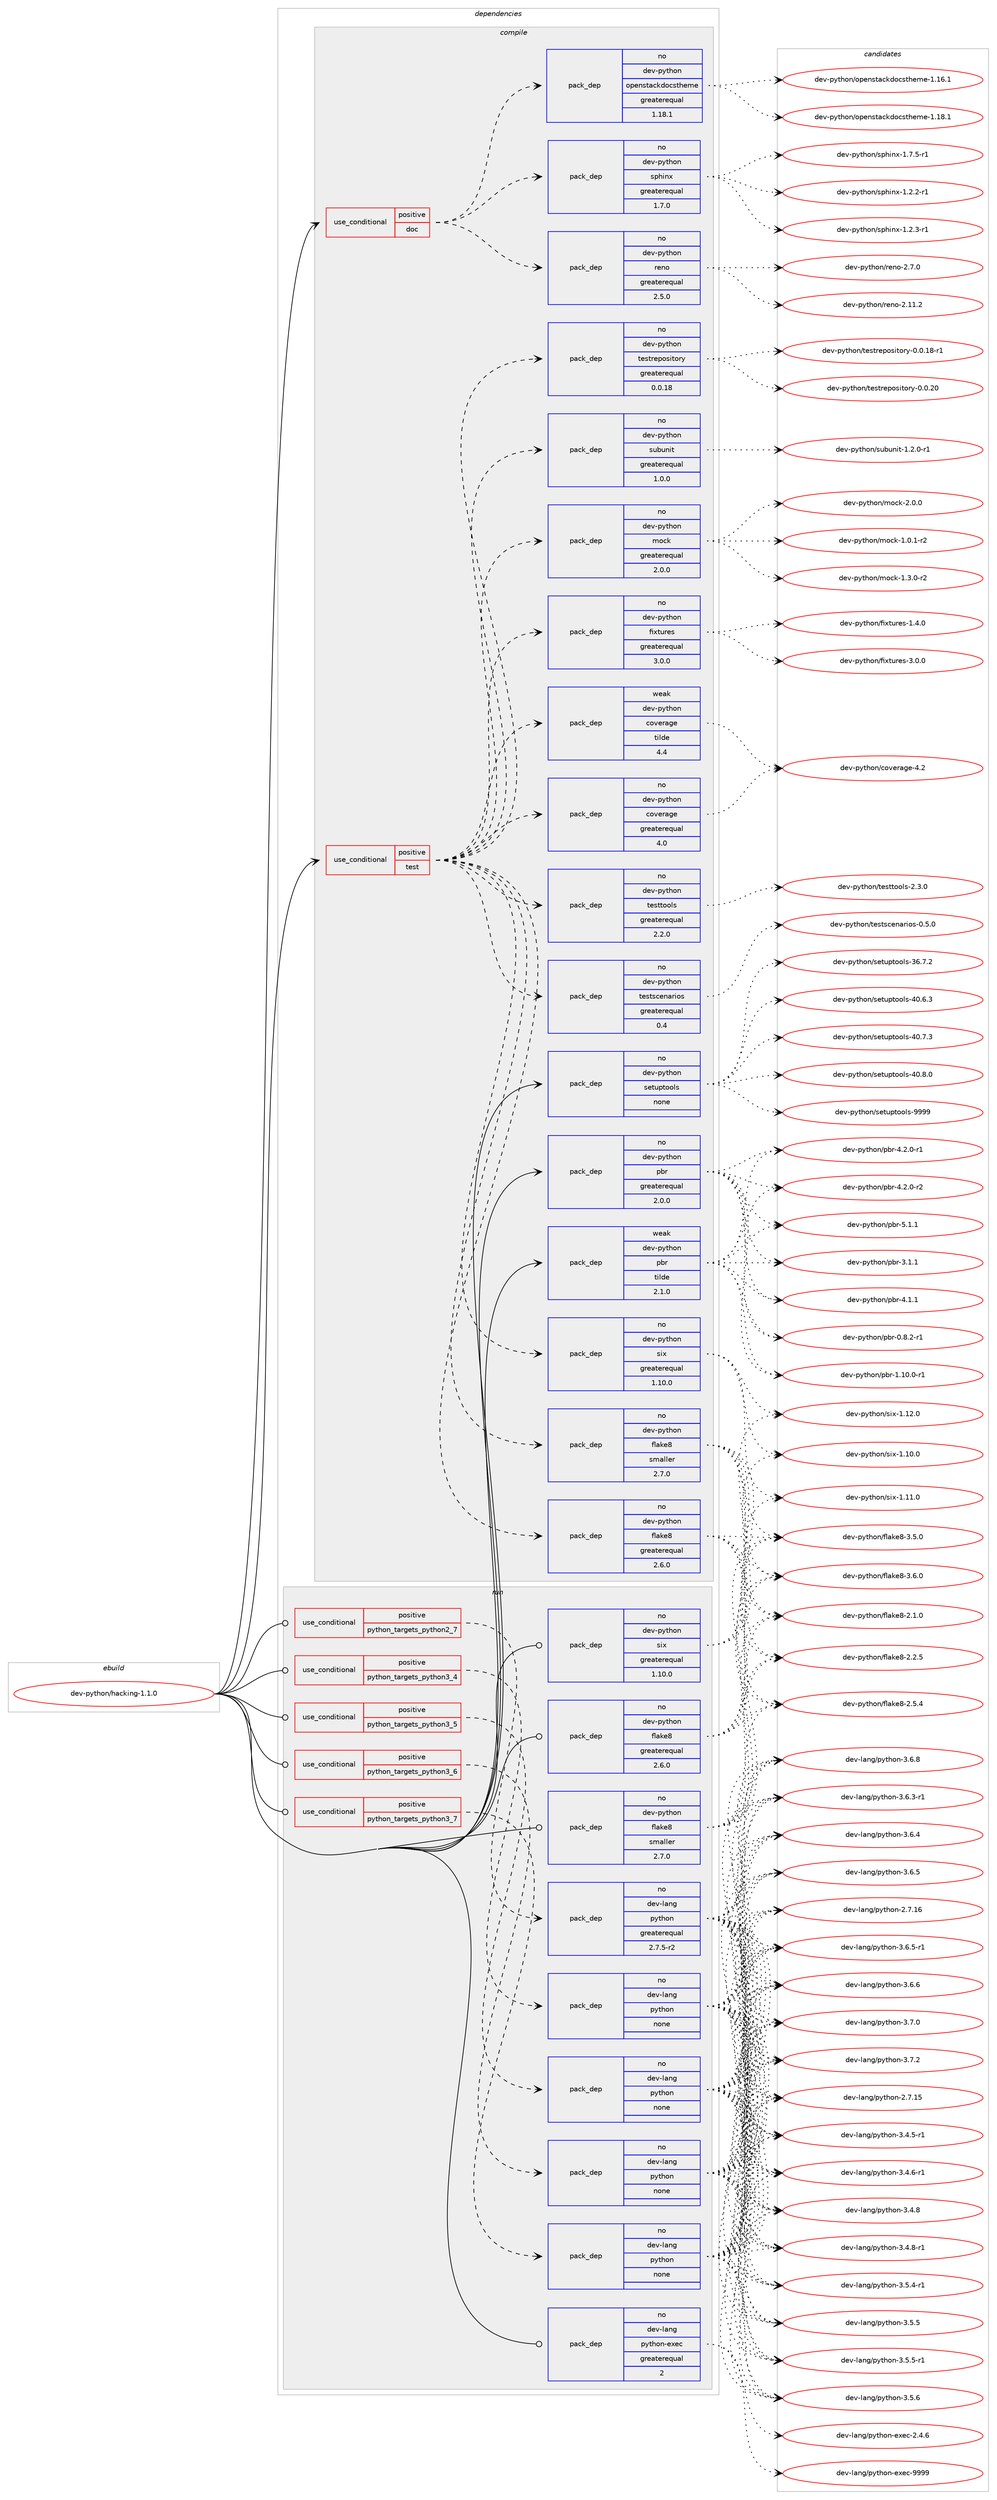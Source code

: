 digraph prolog {

# *************
# Graph options
# *************

newrank=true;
concentrate=true;
compound=true;
graph [rankdir=LR,fontname=Helvetica,fontsize=10,ranksep=1.5];#, ranksep=2.5, nodesep=0.2];
edge  [arrowhead=vee];
node  [fontname=Helvetica,fontsize=10];

# **********
# The ebuild
# **********

subgraph cluster_leftcol {
color=gray;
rank=same;
label=<<i>ebuild</i>>;
id [label="dev-python/hacking-1.1.0", color=red, width=4, href="../dev-python/hacking-1.1.0.svg"];
}

# ****************
# The dependencies
# ****************

subgraph cluster_midcol {
color=gray;
label=<<i>dependencies</i>>;
subgraph cluster_compile {
fillcolor="#eeeeee";
style=filled;
label=<<i>compile</i>>;
subgraph cond375321 {
dependency1412568 [label=<<TABLE BORDER="0" CELLBORDER="1" CELLSPACING="0" CELLPADDING="4"><TR><TD ROWSPAN="3" CELLPADDING="10">use_conditional</TD></TR><TR><TD>positive</TD></TR><TR><TD>doc</TD></TR></TABLE>>, shape=none, color=red];
subgraph pack1013978 {
dependency1412569 [label=<<TABLE BORDER="0" CELLBORDER="1" CELLSPACING="0" CELLPADDING="4" WIDTH="220"><TR><TD ROWSPAN="6" CELLPADDING="30">pack_dep</TD></TR><TR><TD WIDTH="110">no</TD></TR><TR><TD>dev-python</TD></TR><TR><TD>sphinx</TD></TR><TR><TD>greaterequal</TD></TR><TR><TD>1.7.0</TD></TR></TABLE>>, shape=none, color=blue];
}
dependency1412568:e -> dependency1412569:w [weight=20,style="dashed",arrowhead="vee"];
subgraph pack1013979 {
dependency1412570 [label=<<TABLE BORDER="0" CELLBORDER="1" CELLSPACING="0" CELLPADDING="4" WIDTH="220"><TR><TD ROWSPAN="6" CELLPADDING="30">pack_dep</TD></TR><TR><TD WIDTH="110">no</TD></TR><TR><TD>dev-python</TD></TR><TR><TD>openstackdocstheme</TD></TR><TR><TD>greaterequal</TD></TR><TR><TD>1.18.1</TD></TR></TABLE>>, shape=none, color=blue];
}
dependency1412568:e -> dependency1412570:w [weight=20,style="dashed",arrowhead="vee"];
subgraph pack1013980 {
dependency1412571 [label=<<TABLE BORDER="0" CELLBORDER="1" CELLSPACING="0" CELLPADDING="4" WIDTH="220"><TR><TD ROWSPAN="6" CELLPADDING="30">pack_dep</TD></TR><TR><TD WIDTH="110">no</TD></TR><TR><TD>dev-python</TD></TR><TR><TD>reno</TD></TR><TR><TD>greaterequal</TD></TR><TR><TD>2.5.0</TD></TR></TABLE>>, shape=none, color=blue];
}
dependency1412568:e -> dependency1412571:w [weight=20,style="dashed",arrowhead="vee"];
}
id:e -> dependency1412568:w [weight=20,style="solid",arrowhead="vee"];
subgraph cond375322 {
dependency1412572 [label=<<TABLE BORDER="0" CELLBORDER="1" CELLSPACING="0" CELLPADDING="4"><TR><TD ROWSPAN="3" CELLPADDING="10">use_conditional</TD></TR><TR><TD>positive</TD></TR><TR><TD>test</TD></TR></TABLE>>, shape=none, color=red];
subgraph pack1013981 {
dependency1412573 [label=<<TABLE BORDER="0" CELLBORDER="1" CELLSPACING="0" CELLPADDING="4" WIDTH="220"><TR><TD ROWSPAN="6" CELLPADDING="30">pack_dep</TD></TR><TR><TD WIDTH="110">no</TD></TR><TR><TD>dev-python</TD></TR><TR><TD>coverage</TD></TR><TR><TD>greaterequal</TD></TR><TR><TD>4.0</TD></TR></TABLE>>, shape=none, color=blue];
}
dependency1412572:e -> dependency1412573:w [weight=20,style="dashed",arrowhead="vee"];
subgraph pack1013982 {
dependency1412574 [label=<<TABLE BORDER="0" CELLBORDER="1" CELLSPACING="0" CELLPADDING="4" WIDTH="220"><TR><TD ROWSPAN="6" CELLPADDING="30">pack_dep</TD></TR><TR><TD WIDTH="110">weak</TD></TR><TR><TD>dev-python</TD></TR><TR><TD>coverage</TD></TR><TR><TD>tilde</TD></TR><TR><TD>4.4</TD></TR></TABLE>>, shape=none, color=blue];
}
dependency1412572:e -> dependency1412574:w [weight=20,style="dashed",arrowhead="vee"];
subgraph pack1013983 {
dependency1412575 [label=<<TABLE BORDER="0" CELLBORDER="1" CELLSPACING="0" CELLPADDING="4" WIDTH="220"><TR><TD ROWSPAN="6" CELLPADDING="30">pack_dep</TD></TR><TR><TD WIDTH="110">no</TD></TR><TR><TD>dev-python</TD></TR><TR><TD>fixtures</TD></TR><TR><TD>greaterequal</TD></TR><TR><TD>3.0.0</TD></TR></TABLE>>, shape=none, color=blue];
}
dependency1412572:e -> dependency1412575:w [weight=20,style="dashed",arrowhead="vee"];
subgraph pack1013984 {
dependency1412576 [label=<<TABLE BORDER="0" CELLBORDER="1" CELLSPACING="0" CELLPADDING="4" WIDTH="220"><TR><TD ROWSPAN="6" CELLPADDING="30">pack_dep</TD></TR><TR><TD WIDTH="110">no</TD></TR><TR><TD>dev-python</TD></TR><TR><TD>mock</TD></TR><TR><TD>greaterequal</TD></TR><TR><TD>2.0.0</TD></TR></TABLE>>, shape=none, color=blue];
}
dependency1412572:e -> dependency1412576:w [weight=20,style="dashed",arrowhead="vee"];
subgraph pack1013985 {
dependency1412577 [label=<<TABLE BORDER="0" CELLBORDER="1" CELLSPACING="0" CELLPADDING="4" WIDTH="220"><TR><TD ROWSPAN="6" CELLPADDING="30">pack_dep</TD></TR><TR><TD WIDTH="110">no</TD></TR><TR><TD>dev-python</TD></TR><TR><TD>subunit</TD></TR><TR><TD>greaterequal</TD></TR><TR><TD>1.0.0</TD></TR></TABLE>>, shape=none, color=blue];
}
dependency1412572:e -> dependency1412577:w [weight=20,style="dashed",arrowhead="vee"];
subgraph pack1013986 {
dependency1412578 [label=<<TABLE BORDER="0" CELLBORDER="1" CELLSPACING="0" CELLPADDING="4" WIDTH="220"><TR><TD ROWSPAN="6" CELLPADDING="30">pack_dep</TD></TR><TR><TD WIDTH="110">no</TD></TR><TR><TD>dev-python</TD></TR><TR><TD>testrepository</TD></TR><TR><TD>greaterequal</TD></TR><TR><TD>0.0.18</TD></TR></TABLE>>, shape=none, color=blue];
}
dependency1412572:e -> dependency1412578:w [weight=20,style="dashed",arrowhead="vee"];
subgraph pack1013987 {
dependency1412579 [label=<<TABLE BORDER="0" CELLBORDER="1" CELLSPACING="0" CELLPADDING="4" WIDTH="220"><TR><TD ROWSPAN="6" CELLPADDING="30">pack_dep</TD></TR><TR><TD WIDTH="110">no</TD></TR><TR><TD>dev-python</TD></TR><TR><TD>testscenarios</TD></TR><TR><TD>greaterequal</TD></TR><TR><TD>0.4</TD></TR></TABLE>>, shape=none, color=blue];
}
dependency1412572:e -> dependency1412579:w [weight=20,style="dashed",arrowhead="vee"];
subgraph pack1013988 {
dependency1412580 [label=<<TABLE BORDER="0" CELLBORDER="1" CELLSPACING="0" CELLPADDING="4" WIDTH="220"><TR><TD ROWSPAN="6" CELLPADDING="30">pack_dep</TD></TR><TR><TD WIDTH="110">no</TD></TR><TR><TD>dev-python</TD></TR><TR><TD>testtools</TD></TR><TR><TD>greaterequal</TD></TR><TR><TD>2.2.0</TD></TR></TABLE>>, shape=none, color=blue];
}
dependency1412572:e -> dependency1412580:w [weight=20,style="dashed",arrowhead="vee"];
subgraph pack1013989 {
dependency1412581 [label=<<TABLE BORDER="0" CELLBORDER="1" CELLSPACING="0" CELLPADDING="4" WIDTH="220"><TR><TD ROWSPAN="6" CELLPADDING="30">pack_dep</TD></TR><TR><TD WIDTH="110">no</TD></TR><TR><TD>dev-python</TD></TR><TR><TD>flake8</TD></TR><TR><TD>greaterequal</TD></TR><TR><TD>2.6.0</TD></TR></TABLE>>, shape=none, color=blue];
}
dependency1412572:e -> dependency1412581:w [weight=20,style="dashed",arrowhead="vee"];
subgraph pack1013990 {
dependency1412582 [label=<<TABLE BORDER="0" CELLBORDER="1" CELLSPACING="0" CELLPADDING="4" WIDTH="220"><TR><TD ROWSPAN="6" CELLPADDING="30">pack_dep</TD></TR><TR><TD WIDTH="110">no</TD></TR><TR><TD>dev-python</TD></TR><TR><TD>flake8</TD></TR><TR><TD>smaller</TD></TR><TR><TD>2.7.0</TD></TR></TABLE>>, shape=none, color=blue];
}
dependency1412572:e -> dependency1412582:w [weight=20,style="dashed",arrowhead="vee"];
subgraph pack1013991 {
dependency1412583 [label=<<TABLE BORDER="0" CELLBORDER="1" CELLSPACING="0" CELLPADDING="4" WIDTH="220"><TR><TD ROWSPAN="6" CELLPADDING="30">pack_dep</TD></TR><TR><TD WIDTH="110">no</TD></TR><TR><TD>dev-python</TD></TR><TR><TD>six</TD></TR><TR><TD>greaterequal</TD></TR><TR><TD>1.10.0</TD></TR></TABLE>>, shape=none, color=blue];
}
dependency1412572:e -> dependency1412583:w [weight=20,style="dashed",arrowhead="vee"];
}
id:e -> dependency1412572:w [weight=20,style="solid",arrowhead="vee"];
subgraph pack1013992 {
dependency1412584 [label=<<TABLE BORDER="0" CELLBORDER="1" CELLSPACING="0" CELLPADDING="4" WIDTH="220"><TR><TD ROWSPAN="6" CELLPADDING="30">pack_dep</TD></TR><TR><TD WIDTH="110">no</TD></TR><TR><TD>dev-python</TD></TR><TR><TD>pbr</TD></TR><TR><TD>greaterequal</TD></TR><TR><TD>2.0.0</TD></TR></TABLE>>, shape=none, color=blue];
}
id:e -> dependency1412584:w [weight=20,style="solid",arrowhead="vee"];
subgraph pack1013993 {
dependency1412585 [label=<<TABLE BORDER="0" CELLBORDER="1" CELLSPACING="0" CELLPADDING="4" WIDTH="220"><TR><TD ROWSPAN="6" CELLPADDING="30">pack_dep</TD></TR><TR><TD WIDTH="110">no</TD></TR><TR><TD>dev-python</TD></TR><TR><TD>setuptools</TD></TR><TR><TD>none</TD></TR><TR><TD></TD></TR></TABLE>>, shape=none, color=blue];
}
id:e -> dependency1412585:w [weight=20,style="solid",arrowhead="vee"];
subgraph pack1013994 {
dependency1412586 [label=<<TABLE BORDER="0" CELLBORDER="1" CELLSPACING="0" CELLPADDING="4" WIDTH="220"><TR><TD ROWSPAN="6" CELLPADDING="30">pack_dep</TD></TR><TR><TD WIDTH="110">weak</TD></TR><TR><TD>dev-python</TD></TR><TR><TD>pbr</TD></TR><TR><TD>tilde</TD></TR><TR><TD>2.1.0</TD></TR></TABLE>>, shape=none, color=blue];
}
id:e -> dependency1412586:w [weight=20,style="solid",arrowhead="vee"];
}
subgraph cluster_compileandrun {
fillcolor="#eeeeee";
style=filled;
label=<<i>compile and run</i>>;
}
subgraph cluster_run {
fillcolor="#eeeeee";
style=filled;
label=<<i>run</i>>;
subgraph cond375323 {
dependency1412587 [label=<<TABLE BORDER="0" CELLBORDER="1" CELLSPACING="0" CELLPADDING="4"><TR><TD ROWSPAN="3" CELLPADDING="10">use_conditional</TD></TR><TR><TD>positive</TD></TR><TR><TD>python_targets_python2_7</TD></TR></TABLE>>, shape=none, color=red];
subgraph pack1013995 {
dependency1412588 [label=<<TABLE BORDER="0" CELLBORDER="1" CELLSPACING="0" CELLPADDING="4" WIDTH="220"><TR><TD ROWSPAN="6" CELLPADDING="30">pack_dep</TD></TR><TR><TD WIDTH="110">no</TD></TR><TR><TD>dev-lang</TD></TR><TR><TD>python</TD></TR><TR><TD>greaterequal</TD></TR><TR><TD>2.7.5-r2</TD></TR></TABLE>>, shape=none, color=blue];
}
dependency1412587:e -> dependency1412588:w [weight=20,style="dashed",arrowhead="vee"];
}
id:e -> dependency1412587:w [weight=20,style="solid",arrowhead="odot"];
subgraph cond375324 {
dependency1412589 [label=<<TABLE BORDER="0" CELLBORDER="1" CELLSPACING="0" CELLPADDING="4"><TR><TD ROWSPAN="3" CELLPADDING="10">use_conditional</TD></TR><TR><TD>positive</TD></TR><TR><TD>python_targets_python3_4</TD></TR></TABLE>>, shape=none, color=red];
subgraph pack1013996 {
dependency1412590 [label=<<TABLE BORDER="0" CELLBORDER="1" CELLSPACING="0" CELLPADDING="4" WIDTH="220"><TR><TD ROWSPAN="6" CELLPADDING="30">pack_dep</TD></TR><TR><TD WIDTH="110">no</TD></TR><TR><TD>dev-lang</TD></TR><TR><TD>python</TD></TR><TR><TD>none</TD></TR><TR><TD></TD></TR></TABLE>>, shape=none, color=blue];
}
dependency1412589:e -> dependency1412590:w [weight=20,style="dashed",arrowhead="vee"];
}
id:e -> dependency1412589:w [weight=20,style="solid",arrowhead="odot"];
subgraph cond375325 {
dependency1412591 [label=<<TABLE BORDER="0" CELLBORDER="1" CELLSPACING="0" CELLPADDING="4"><TR><TD ROWSPAN="3" CELLPADDING="10">use_conditional</TD></TR><TR><TD>positive</TD></TR><TR><TD>python_targets_python3_5</TD></TR></TABLE>>, shape=none, color=red];
subgraph pack1013997 {
dependency1412592 [label=<<TABLE BORDER="0" CELLBORDER="1" CELLSPACING="0" CELLPADDING="4" WIDTH="220"><TR><TD ROWSPAN="6" CELLPADDING="30">pack_dep</TD></TR><TR><TD WIDTH="110">no</TD></TR><TR><TD>dev-lang</TD></TR><TR><TD>python</TD></TR><TR><TD>none</TD></TR><TR><TD></TD></TR></TABLE>>, shape=none, color=blue];
}
dependency1412591:e -> dependency1412592:w [weight=20,style="dashed",arrowhead="vee"];
}
id:e -> dependency1412591:w [weight=20,style="solid",arrowhead="odot"];
subgraph cond375326 {
dependency1412593 [label=<<TABLE BORDER="0" CELLBORDER="1" CELLSPACING="0" CELLPADDING="4"><TR><TD ROWSPAN="3" CELLPADDING="10">use_conditional</TD></TR><TR><TD>positive</TD></TR><TR><TD>python_targets_python3_6</TD></TR></TABLE>>, shape=none, color=red];
subgraph pack1013998 {
dependency1412594 [label=<<TABLE BORDER="0" CELLBORDER="1" CELLSPACING="0" CELLPADDING="4" WIDTH="220"><TR><TD ROWSPAN="6" CELLPADDING="30">pack_dep</TD></TR><TR><TD WIDTH="110">no</TD></TR><TR><TD>dev-lang</TD></TR><TR><TD>python</TD></TR><TR><TD>none</TD></TR><TR><TD></TD></TR></TABLE>>, shape=none, color=blue];
}
dependency1412593:e -> dependency1412594:w [weight=20,style="dashed",arrowhead="vee"];
}
id:e -> dependency1412593:w [weight=20,style="solid",arrowhead="odot"];
subgraph cond375327 {
dependency1412595 [label=<<TABLE BORDER="0" CELLBORDER="1" CELLSPACING="0" CELLPADDING="4"><TR><TD ROWSPAN="3" CELLPADDING="10">use_conditional</TD></TR><TR><TD>positive</TD></TR><TR><TD>python_targets_python3_7</TD></TR></TABLE>>, shape=none, color=red];
subgraph pack1013999 {
dependency1412596 [label=<<TABLE BORDER="0" CELLBORDER="1" CELLSPACING="0" CELLPADDING="4" WIDTH="220"><TR><TD ROWSPAN="6" CELLPADDING="30">pack_dep</TD></TR><TR><TD WIDTH="110">no</TD></TR><TR><TD>dev-lang</TD></TR><TR><TD>python</TD></TR><TR><TD>none</TD></TR><TR><TD></TD></TR></TABLE>>, shape=none, color=blue];
}
dependency1412595:e -> dependency1412596:w [weight=20,style="dashed",arrowhead="vee"];
}
id:e -> dependency1412595:w [weight=20,style="solid",arrowhead="odot"];
subgraph pack1014000 {
dependency1412597 [label=<<TABLE BORDER="0" CELLBORDER="1" CELLSPACING="0" CELLPADDING="4" WIDTH="220"><TR><TD ROWSPAN="6" CELLPADDING="30">pack_dep</TD></TR><TR><TD WIDTH="110">no</TD></TR><TR><TD>dev-lang</TD></TR><TR><TD>python-exec</TD></TR><TR><TD>greaterequal</TD></TR><TR><TD>2</TD></TR></TABLE>>, shape=none, color=blue];
}
id:e -> dependency1412597:w [weight=20,style="solid",arrowhead="odot"];
subgraph pack1014001 {
dependency1412598 [label=<<TABLE BORDER="0" CELLBORDER="1" CELLSPACING="0" CELLPADDING="4" WIDTH="220"><TR><TD ROWSPAN="6" CELLPADDING="30">pack_dep</TD></TR><TR><TD WIDTH="110">no</TD></TR><TR><TD>dev-python</TD></TR><TR><TD>flake8</TD></TR><TR><TD>greaterequal</TD></TR><TR><TD>2.6.0</TD></TR></TABLE>>, shape=none, color=blue];
}
id:e -> dependency1412598:w [weight=20,style="solid",arrowhead="odot"];
subgraph pack1014002 {
dependency1412599 [label=<<TABLE BORDER="0" CELLBORDER="1" CELLSPACING="0" CELLPADDING="4" WIDTH="220"><TR><TD ROWSPAN="6" CELLPADDING="30">pack_dep</TD></TR><TR><TD WIDTH="110">no</TD></TR><TR><TD>dev-python</TD></TR><TR><TD>flake8</TD></TR><TR><TD>smaller</TD></TR><TR><TD>2.7.0</TD></TR></TABLE>>, shape=none, color=blue];
}
id:e -> dependency1412599:w [weight=20,style="solid",arrowhead="odot"];
subgraph pack1014003 {
dependency1412600 [label=<<TABLE BORDER="0" CELLBORDER="1" CELLSPACING="0" CELLPADDING="4" WIDTH="220"><TR><TD ROWSPAN="6" CELLPADDING="30">pack_dep</TD></TR><TR><TD WIDTH="110">no</TD></TR><TR><TD>dev-python</TD></TR><TR><TD>six</TD></TR><TR><TD>greaterequal</TD></TR><TR><TD>1.10.0</TD></TR></TABLE>>, shape=none, color=blue];
}
id:e -> dependency1412600:w [weight=20,style="solid",arrowhead="odot"];
}
}

# **************
# The candidates
# **************

subgraph cluster_choices {
rank=same;
color=gray;
label=<<i>candidates</i>>;

subgraph choice1013978 {
color=black;
nodesep=1;
choice10010111845112121116104111110471151121041051101204549465046504511449 [label="dev-python/sphinx-1.2.2-r1", color=red, width=4,href="../dev-python/sphinx-1.2.2-r1.svg"];
choice10010111845112121116104111110471151121041051101204549465046514511449 [label="dev-python/sphinx-1.2.3-r1", color=red, width=4,href="../dev-python/sphinx-1.2.3-r1.svg"];
choice10010111845112121116104111110471151121041051101204549465546534511449 [label="dev-python/sphinx-1.7.5-r1", color=red, width=4,href="../dev-python/sphinx-1.7.5-r1.svg"];
dependency1412569:e -> choice10010111845112121116104111110471151121041051101204549465046504511449:w [style=dotted,weight="100"];
dependency1412569:e -> choice10010111845112121116104111110471151121041051101204549465046514511449:w [style=dotted,weight="100"];
dependency1412569:e -> choice10010111845112121116104111110471151121041051101204549465546534511449:w [style=dotted,weight="100"];
}
subgraph choice1013979 {
color=black;
nodesep=1;
choice100101118451121211161041111104711111210111011511697991071001119911511610410110910145494649544649 [label="dev-python/openstackdocstheme-1.16.1", color=red, width=4,href="../dev-python/openstackdocstheme-1.16.1.svg"];
choice100101118451121211161041111104711111210111011511697991071001119911511610410110910145494649564649 [label="dev-python/openstackdocstheme-1.18.1", color=red, width=4,href="../dev-python/openstackdocstheme-1.18.1.svg"];
dependency1412570:e -> choice100101118451121211161041111104711111210111011511697991071001119911511610410110910145494649544649:w [style=dotted,weight="100"];
dependency1412570:e -> choice100101118451121211161041111104711111210111011511697991071001119911511610410110910145494649564649:w [style=dotted,weight="100"];
}
subgraph choice1013980 {
color=black;
nodesep=1;
choice100101118451121211161041111104711410111011145504649494650 [label="dev-python/reno-2.11.2", color=red, width=4,href="../dev-python/reno-2.11.2.svg"];
choice1001011184511212111610411111047114101110111455046554648 [label="dev-python/reno-2.7.0", color=red, width=4,href="../dev-python/reno-2.7.0.svg"];
dependency1412571:e -> choice100101118451121211161041111104711410111011145504649494650:w [style=dotted,weight="100"];
dependency1412571:e -> choice1001011184511212111610411111047114101110111455046554648:w [style=dotted,weight="100"];
}
subgraph choice1013981 {
color=black;
nodesep=1;
choice1001011184511212111610411111047991111181011149710310145524650 [label="dev-python/coverage-4.2", color=red, width=4,href="../dev-python/coverage-4.2.svg"];
dependency1412573:e -> choice1001011184511212111610411111047991111181011149710310145524650:w [style=dotted,weight="100"];
}
subgraph choice1013982 {
color=black;
nodesep=1;
choice1001011184511212111610411111047991111181011149710310145524650 [label="dev-python/coverage-4.2", color=red, width=4,href="../dev-python/coverage-4.2.svg"];
dependency1412574:e -> choice1001011184511212111610411111047991111181011149710310145524650:w [style=dotted,weight="100"];
}
subgraph choice1013983 {
color=black;
nodesep=1;
choice1001011184511212111610411111047102105120116117114101115454946524648 [label="dev-python/fixtures-1.4.0", color=red, width=4,href="../dev-python/fixtures-1.4.0.svg"];
choice1001011184511212111610411111047102105120116117114101115455146484648 [label="dev-python/fixtures-3.0.0", color=red, width=4,href="../dev-python/fixtures-3.0.0.svg"];
dependency1412575:e -> choice1001011184511212111610411111047102105120116117114101115454946524648:w [style=dotted,weight="100"];
dependency1412575:e -> choice1001011184511212111610411111047102105120116117114101115455146484648:w [style=dotted,weight="100"];
}
subgraph choice1013984 {
color=black;
nodesep=1;
choice1001011184511212111610411111047109111991074549464846494511450 [label="dev-python/mock-1.0.1-r2", color=red, width=4,href="../dev-python/mock-1.0.1-r2.svg"];
choice1001011184511212111610411111047109111991074549465146484511450 [label="dev-python/mock-1.3.0-r2", color=red, width=4,href="../dev-python/mock-1.3.0-r2.svg"];
choice100101118451121211161041111104710911199107455046484648 [label="dev-python/mock-2.0.0", color=red, width=4,href="../dev-python/mock-2.0.0.svg"];
dependency1412576:e -> choice1001011184511212111610411111047109111991074549464846494511450:w [style=dotted,weight="100"];
dependency1412576:e -> choice1001011184511212111610411111047109111991074549465146484511450:w [style=dotted,weight="100"];
dependency1412576:e -> choice100101118451121211161041111104710911199107455046484648:w [style=dotted,weight="100"];
}
subgraph choice1013985 {
color=black;
nodesep=1;
choice1001011184511212111610411111047115117981171101051164549465046484511449 [label="dev-python/subunit-1.2.0-r1", color=red, width=4,href="../dev-python/subunit-1.2.0-r1.svg"];
dependency1412577:e -> choice1001011184511212111610411111047115117981171101051164549465046484511449:w [style=dotted,weight="100"];
}
subgraph choice1013986 {
color=black;
nodesep=1;
choice1001011184511212111610411111047116101115116114101112111115105116111114121454846484649564511449 [label="dev-python/testrepository-0.0.18-r1", color=red, width=4,href="../dev-python/testrepository-0.0.18-r1.svg"];
choice100101118451121211161041111104711610111511611410111211111510511611111412145484648465048 [label="dev-python/testrepository-0.0.20", color=red, width=4,href="../dev-python/testrepository-0.0.20.svg"];
dependency1412578:e -> choice1001011184511212111610411111047116101115116114101112111115105116111114121454846484649564511449:w [style=dotted,weight="100"];
dependency1412578:e -> choice100101118451121211161041111104711610111511611410111211111510511611111412145484648465048:w [style=dotted,weight="100"];
}
subgraph choice1013987 {
color=black;
nodesep=1;
choice10010111845112121116104111110471161011151161159910111097114105111115454846534648 [label="dev-python/testscenarios-0.5.0", color=red, width=4,href="../dev-python/testscenarios-0.5.0.svg"];
dependency1412579:e -> choice10010111845112121116104111110471161011151161159910111097114105111115454846534648:w [style=dotted,weight="100"];
}
subgraph choice1013988 {
color=black;
nodesep=1;
choice1001011184511212111610411111047116101115116116111111108115455046514648 [label="dev-python/testtools-2.3.0", color=red, width=4,href="../dev-python/testtools-2.3.0.svg"];
dependency1412580:e -> choice1001011184511212111610411111047116101115116116111111108115455046514648:w [style=dotted,weight="100"];
}
subgraph choice1013989 {
color=black;
nodesep=1;
choice10010111845112121116104111110471021089710710156455046494648 [label="dev-python/flake8-2.1.0", color=red, width=4,href="../dev-python/flake8-2.1.0.svg"];
choice10010111845112121116104111110471021089710710156455046504653 [label="dev-python/flake8-2.2.5", color=red, width=4,href="../dev-python/flake8-2.2.5.svg"];
choice10010111845112121116104111110471021089710710156455046534652 [label="dev-python/flake8-2.5.4", color=red, width=4,href="../dev-python/flake8-2.5.4.svg"];
choice10010111845112121116104111110471021089710710156455146534648 [label="dev-python/flake8-3.5.0", color=red, width=4,href="../dev-python/flake8-3.5.0.svg"];
choice10010111845112121116104111110471021089710710156455146544648 [label="dev-python/flake8-3.6.0", color=red, width=4,href="../dev-python/flake8-3.6.0.svg"];
dependency1412581:e -> choice10010111845112121116104111110471021089710710156455046494648:w [style=dotted,weight="100"];
dependency1412581:e -> choice10010111845112121116104111110471021089710710156455046504653:w [style=dotted,weight="100"];
dependency1412581:e -> choice10010111845112121116104111110471021089710710156455046534652:w [style=dotted,weight="100"];
dependency1412581:e -> choice10010111845112121116104111110471021089710710156455146534648:w [style=dotted,weight="100"];
dependency1412581:e -> choice10010111845112121116104111110471021089710710156455146544648:w [style=dotted,weight="100"];
}
subgraph choice1013990 {
color=black;
nodesep=1;
choice10010111845112121116104111110471021089710710156455046494648 [label="dev-python/flake8-2.1.0", color=red, width=4,href="../dev-python/flake8-2.1.0.svg"];
choice10010111845112121116104111110471021089710710156455046504653 [label="dev-python/flake8-2.2.5", color=red, width=4,href="../dev-python/flake8-2.2.5.svg"];
choice10010111845112121116104111110471021089710710156455046534652 [label="dev-python/flake8-2.5.4", color=red, width=4,href="../dev-python/flake8-2.5.4.svg"];
choice10010111845112121116104111110471021089710710156455146534648 [label="dev-python/flake8-3.5.0", color=red, width=4,href="../dev-python/flake8-3.5.0.svg"];
choice10010111845112121116104111110471021089710710156455146544648 [label="dev-python/flake8-3.6.0", color=red, width=4,href="../dev-python/flake8-3.6.0.svg"];
dependency1412582:e -> choice10010111845112121116104111110471021089710710156455046494648:w [style=dotted,weight="100"];
dependency1412582:e -> choice10010111845112121116104111110471021089710710156455046504653:w [style=dotted,weight="100"];
dependency1412582:e -> choice10010111845112121116104111110471021089710710156455046534652:w [style=dotted,weight="100"];
dependency1412582:e -> choice10010111845112121116104111110471021089710710156455146534648:w [style=dotted,weight="100"];
dependency1412582:e -> choice10010111845112121116104111110471021089710710156455146544648:w [style=dotted,weight="100"];
}
subgraph choice1013991 {
color=black;
nodesep=1;
choice100101118451121211161041111104711510512045494649484648 [label="dev-python/six-1.10.0", color=red, width=4,href="../dev-python/six-1.10.0.svg"];
choice100101118451121211161041111104711510512045494649494648 [label="dev-python/six-1.11.0", color=red, width=4,href="../dev-python/six-1.11.0.svg"];
choice100101118451121211161041111104711510512045494649504648 [label="dev-python/six-1.12.0", color=red, width=4,href="../dev-python/six-1.12.0.svg"];
dependency1412583:e -> choice100101118451121211161041111104711510512045494649484648:w [style=dotted,weight="100"];
dependency1412583:e -> choice100101118451121211161041111104711510512045494649494648:w [style=dotted,weight="100"];
dependency1412583:e -> choice100101118451121211161041111104711510512045494649504648:w [style=dotted,weight="100"];
}
subgraph choice1013992 {
color=black;
nodesep=1;
choice1001011184511212111610411111047112981144548465646504511449 [label="dev-python/pbr-0.8.2-r1", color=red, width=4,href="../dev-python/pbr-0.8.2-r1.svg"];
choice100101118451121211161041111104711298114454946494846484511449 [label="dev-python/pbr-1.10.0-r1", color=red, width=4,href="../dev-python/pbr-1.10.0-r1.svg"];
choice100101118451121211161041111104711298114455146494649 [label="dev-python/pbr-3.1.1", color=red, width=4,href="../dev-python/pbr-3.1.1.svg"];
choice100101118451121211161041111104711298114455246494649 [label="dev-python/pbr-4.1.1", color=red, width=4,href="../dev-python/pbr-4.1.1.svg"];
choice1001011184511212111610411111047112981144552465046484511449 [label="dev-python/pbr-4.2.0-r1", color=red, width=4,href="../dev-python/pbr-4.2.0-r1.svg"];
choice1001011184511212111610411111047112981144552465046484511450 [label="dev-python/pbr-4.2.0-r2", color=red, width=4,href="../dev-python/pbr-4.2.0-r2.svg"];
choice100101118451121211161041111104711298114455346494649 [label="dev-python/pbr-5.1.1", color=red, width=4,href="../dev-python/pbr-5.1.1.svg"];
dependency1412584:e -> choice1001011184511212111610411111047112981144548465646504511449:w [style=dotted,weight="100"];
dependency1412584:e -> choice100101118451121211161041111104711298114454946494846484511449:w [style=dotted,weight="100"];
dependency1412584:e -> choice100101118451121211161041111104711298114455146494649:w [style=dotted,weight="100"];
dependency1412584:e -> choice100101118451121211161041111104711298114455246494649:w [style=dotted,weight="100"];
dependency1412584:e -> choice1001011184511212111610411111047112981144552465046484511449:w [style=dotted,weight="100"];
dependency1412584:e -> choice1001011184511212111610411111047112981144552465046484511450:w [style=dotted,weight="100"];
dependency1412584:e -> choice100101118451121211161041111104711298114455346494649:w [style=dotted,weight="100"];
}
subgraph choice1013993 {
color=black;
nodesep=1;
choice100101118451121211161041111104711510111611711211611111110811545515446554650 [label="dev-python/setuptools-36.7.2", color=red, width=4,href="../dev-python/setuptools-36.7.2.svg"];
choice100101118451121211161041111104711510111611711211611111110811545524846544651 [label="dev-python/setuptools-40.6.3", color=red, width=4,href="../dev-python/setuptools-40.6.3.svg"];
choice100101118451121211161041111104711510111611711211611111110811545524846554651 [label="dev-python/setuptools-40.7.3", color=red, width=4,href="../dev-python/setuptools-40.7.3.svg"];
choice100101118451121211161041111104711510111611711211611111110811545524846564648 [label="dev-python/setuptools-40.8.0", color=red, width=4,href="../dev-python/setuptools-40.8.0.svg"];
choice10010111845112121116104111110471151011161171121161111111081154557575757 [label="dev-python/setuptools-9999", color=red, width=4,href="../dev-python/setuptools-9999.svg"];
dependency1412585:e -> choice100101118451121211161041111104711510111611711211611111110811545515446554650:w [style=dotted,weight="100"];
dependency1412585:e -> choice100101118451121211161041111104711510111611711211611111110811545524846544651:w [style=dotted,weight="100"];
dependency1412585:e -> choice100101118451121211161041111104711510111611711211611111110811545524846554651:w [style=dotted,weight="100"];
dependency1412585:e -> choice100101118451121211161041111104711510111611711211611111110811545524846564648:w [style=dotted,weight="100"];
dependency1412585:e -> choice10010111845112121116104111110471151011161171121161111111081154557575757:w [style=dotted,weight="100"];
}
subgraph choice1013994 {
color=black;
nodesep=1;
choice1001011184511212111610411111047112981144548465646504511449 [label="dev-python/pbr-0.8.2-r1", color=red, width=4,href="../dev-python/pbr-0.8.2-r1.svg"];
choice100101118451121211161041111104711298114454946494846484511449 [label="dev-python/pbr-1.10.0-r1", color=red, width=4,href="../dev-python/pbr-1.10.0-r1.svg"];
choice100101118451121211161041111104711298114455146494649 [label="dev-python/pbr-3.1.1", color=red, width=4,href="../dev-python/pbr-3.1.1.svg"];
choice100101118451121211161041111104711298114455246494649 [label="dev-python/pbr-4.1.1", color=red, width=4,href="../dev-python/pbr-4.1.1.svg"];
choice1001011184511212111610411111047112981144552465046484511449 [label="dev-python/pbr-4.2.0-r1", color=red, width=4,href="../dev-python/pbr-4.2.0-r1.svg"];
choice1001011184511212111610411111047112981144552465046484511450 [label="dev-python/pbr-4.2.0-r2", color=red, width=4,href="../dev-python/pbr-4.2.0-r2.svg"];
choice100101118451121211161041111104711298114455346494649 [label="dev-python/pbr-5.1.1", color=red, width=4,href="../dev-python/pbr-5.1.1.svg"];
dependency1412586:e -> choice1001011184511212111610411111047112981144548465646504511449:w [style=dotted,weight="100"];
dependency1412586:e -> choice100101118451121211161041111104711298114454946494846484511449:w [style=dotted,weight="100"];
dependency1412586:e -> choice100101118451121211161041111104711298114455146494649:w [style=dotted,weight="100"];
dependency1412586:e -> choice100101118451121211161041111104711298114455246494649:w [style=dotted,weight="100"];
dependency1412586:e -> choice1001011184511212111610411111047112981144552465046484511449:w [style=dotted,weight="100"];
dependency1412586:e -> choice1001011184511212111610411111047112981144552465046484511450:w [style=dotted,weight="100"];
dependency1412586:e -> choice100101118451121211161041111104711298114455346494649:w [style=dotted,weight="100"];
}
subgraph choice1013995 {
color=black;
nodesep=1;
choice10010111845108971101034711212111610411111045504655464953 [label="dev-lang/python-2.7.15", color=red, width=4,href="../dev-lang/python-2.7.15.svg"];
choice10010111845108971101034711212111610411111045504655464954 [label="dev-lang/python-2.7.16", color=red, width=4,href="../dev-lang/python-2.7.16.svg"];
choice1001011184510897110103471121211161041111104551465246534511449 [label="dev-lang/python-3.4.5-r1", color=red, width=4,href="../dev-lang/python-3.4.5-r1.svg"];
choice1001011184510897110103471121211161041111104551465246544511449 [label="dev-lang/python-3.4.6-r1", color=red, width=4,href="../dev-lang/python-3.4.6-r1.svg"];
choice100101118451089711010347112121116104111110455146524656 [label="dev-lang/python-3.4.8", color=red, width=4,href="../dev-lang/python-3.4.8.svg"];
choice1001011184510897110103471121211161041111104551465246564511449 [label="dev-lang/python-3.4.8-r1", color=red, width=4,href="../dev-lang/python-3.4.8-r1.svg"];
choice1001011184510897110103471121211161041111104551465346524511449 [label="dev-lang/python-3.5.4-r1", color=red, width=4,href="../dev-lang/python-3.5.4-r1.svg"];
choice100101118451089711010347112121116104111110455146534653 [label="dev-lang/python-3.5.5", color=red, width=4,href="../dev-lang/python-3.5.5.svg"];
choice1001011184510897110103471121211161041111104551465346534511449 [label="dev-lang/python-3.5.5-r1", color=red, width=4,href="../dev-lang/python-3.5.5-r1.svg"];
choice100101118451089711010347112121116104111110455146534654 [label="dev-lang/python-3.5.6", color=red, width=4,href="../dev-lang/python-3.5.6.svg"];
choice1001011184510897110103471121211161041111104551465446514511449 [label="dev-lang/python-3.6.3-r1", color=red, width=4,href="../dev-lang/python-3.6.3-r1.svg"];
choice100101118451089711010347112121116104111110455146544652 [label="dev-lang/python-3.6.4", color=red, width=4,href="../dev-lang/python-3.6.4.svg"];
choice100101118451089711010347112121116104111110455146544653 [label="dev-lang/python-3.6.5", color=red, width=4,href="../dev-lang/python-3.6.5.svg"];
choice1001011184510897110103471121211161041111104551465446534511449 [label="dev-lang/python-3.6.5-r1", color=red, width=4,href="../dev-lang/python-3.6.5-r1.svg"];
choice100101118451089711010347112121116104111110455146544654 [label="dev-lang/python-3.6.6", color=red, width=4,href="../dev-lang/python-3.6.6.svg"];
choice100101118451089711010347112121116104111110455146544656 [label="dev-lang/python-3.6.8", color=red, width=4,href="../dev-lang/python-3.6.8.svg"];
choice100101118451089711010347112121116104111110455146554648 [label="dev-lang/python-3.7.0", color=red, width=4,href="../dev-lang/python-3.7.0.svg"];
choice100101118451089711010347112121116104111110455146554650 [label="dev-lang/python-3.7.2", color=red, width=4,href="../dev-lang/python-3.7.2.svg"];
dependency1412588:e -> choice10010111845108971101034711212111610411111045504655464953:w [style=dotted,weight="100"];
dependency1412588:e -> choice10010111845108971101034711212111610411111045504655464954:w [style=dotted,weight="100"];
dependency1412588:e -> choice1001011184510897110103471121211161041111104551465246534511449:w [style=dotted,weight="100"];
dependency1412588:e -> choice1001011184510897110103471121211161041111104551465246544511449:w [style=dotted,weight="100"];
dependency1412588:e -> choice100101118451089711010347112121116104111110455146524656:w [style=dotted,weight="100"];
dependency1412588:e -> choice1001011184510897110103471121211161041111104551465246564511449:w [style=dotted,weight="100"];
dependency1412588:e -> choice1001011184510897110103471121211161041111104551465346524511449:w [style=dotted,weight="100"];
dependency1412588:e -> choice100101118451089711010347112121116104111110455146534653:w [style=dotted,weight="100"];
dependency1412588:e -> choice1001011184510897110103471121211161041111104551465346534511449:w [style=dotted,weight="100"];
dependency1412588:e -> choice100101118451089711010347112121116104111110455146534654:w [style=dotted,weight="100"];
dependency1412588:e -> choice1001011184510897110103471121211161041111104551465446514511449:w [style=dotted,weight="100"];
dependency1412588:e -> choice100101118451089711010347112121116104111110455146544652:w [style=dotted,weight="100"];
dependency1412588:e -> choice100101118451089711010347112121116104111110455146544653:w [style=dotted,weight="100"];
dependency1412588:e -> choice1001011184510897110103471121211161041111104551465446534511449:w [style=dotted,weight="100"];
dependency1412588:e -> choice100101118451089711010347112121116104111110455146544654:w [style=dotted,weight="100"];
dependency1412588:e -> choice100101118451089711010347112121116104111110455146544656:w [style=dotted,weight="100"];
dependency1412588:e -> choice100101118451089711010347112121116104111110455146554648:w [style=dotted,weight="100"];
dependency1412588:e -> choice100101118451089711010347112121116104111110455146554650:w [style=dotted,weight="100"];
}
subgraph choice1013996 {
color=black;
nodesep=1;
choice10010111845108971101034711212111610411111045504655464953 [label="dev-lang/python-2.7.15", color=red, width=4,href="../dev-lang/python-2.7.15.svg"];
choice10010111845108971101034711212111610411111045504655464954 [label="dev-lang/python-2.7.16", color=red, width=4,href="../dev-lang/python-2.7.16.svg"];
choice1001011184510897110103471121211161041111104551465246534511449 [label="dev-lang/python-3.4.5-r1", color=red, width=4,href="../dev-lang/python-3.4.5-r1.svg"];
choice1001011184510897110103471121211161041111104551465246544511449 [label="dev-lang/python-3.4.6-r1", color=red, width=4,href="../dev-lang/python-3.4.6-r1.svg"];
choice100101118451089711010347112121116104111110455146524656 [label="dev-lang/python-3.4.8", color=red, width=4,href="../dev-lang/python-3.4.8.svg"];
choice1001011184510897110103471121211161041111104551465246564511449 [label="dev-lang/python-3.4.8-r1", color=red, width=4,href="../dev-lang/python-3.4.8-r1.svg"];
choice1001011184510897110103471121211161041111104551465346524511449 [label="dev-lang/python-3.5.4-r1", color=red, width=4,href="../dev-lang/python-3.5.4-r1.svg"];
choice100101118451089711010347112121116104111110455146534653 [label="dev-lang/python-3.5.5", color=red, width=4,href="../dev-lang/python-3.5.5.svg"];
choice1001011184510897110103471121211161041111104551465346534511449 [label="dev-lang/python-3.5.5-r1", color=red, width=4,href="../dev-lang/python-3.5.5-r1.svg"];
choice100101118451089711010347112121116104111110455146534654 [label="dev-lang/python-3.5.6", color=red, width=4,href="../dev-lang/python-3.5.6.svg"];
choice1001011184510897110103471121211161041111104551465446514511449 [label="dev-lang/python-3.6.3-r1", color=red, width=4,href="../dev-lang/python-3.6.3-r1.svg"];
choice100101118451089711010347112121116104111110455146544652 [label="dev-lang/python-3.6.4", color=red, width=4,href="../dev-lang/python-3.6.4.svg"];
choice100101118451089711010347112121116104111110455146544653 [label="dev-lang/python-3.6.5", color=red, width=4,href="../dev-lang/python-3.6.5.svg"];
choice1001011184510897110103471121211161041111104551465446534511449 [label="dev-lang/python-3.6.5-r1", color=red, width=4,href="../dev-lang/python-3.6.5-r1.svg"];
choice100101118451089711010347112121116104111110455146544654 [label="dev-lang/python-3.6.6", color=red, width=4,href="../dev-lang/python-3.6.6.svg"];
choice100101118451089711010347112121116104111110455146544656 [label="dev-lang/python-3.6.8", color=red, width=4,href="../dev-lang/python-3.6.8.svg"];
choice100101118451089711010347112121116104111110455146554648 [label="dev-lang/python-3.7.0", color=red, width=4,href="../dev-lang/python-3.7.0.svg"];
choice100101118451089711010347112121116104111110455146554650 [label="dev-lang/python-3.7.2", color=red, width=4,href="../dev-lang/python-3.7.2.svg"];
dependency1412590:e -> choice10010111845108971101034711212111610411111045504655464953:w [style=dotted,weight="100"];
dependency1412590:e -> choice10010111845108971101034711212111610411111045504655464954:w [style=dotted,weight="100"];
dependency1412590:e -> choice1001011184510897110103471121211161041111104551465246534511449:w [style=dotted,weight="100"];
dependency1412590:e -> choice1001011184510897110103471121211161041111104551465246544511449:w [style=dotted,weight="100"];
dependency1412590:e -> choice100101118451089711010347112121116104111110455146524656:w [style=dotted,weight="100"];
dependency1412590:e -> choice1001011184510897110103471121211161041111104551465246564511449:w [style=dotted,weight="100"];
dependency1412590:e -> choice1001011184510897110103471121211161041111104551465346524511449:w [style=dotted,weight="100"];
dependency1412590:e -> choice100101118451089711010347112121116104111110455146534653:w [style=dotted,weight="100"];
dependency1412590:e -> choice1001011184510897110103471121211161041111104551465346534511449:w [style=dotted,weight="100"];
dependency1412590:e -> choice100101118451089711010347112121116104111110455146534654:w [style=dotted,weight="100"];
dependency1412590:e -> choice1001011184510897110103471121211161041111104551465446514511449:w [style=dotted,weight="100"];
dependency1412590:e -> choice100101118451089711010347112121116104111110455146544652:w [style=dotted,weight="100"];
dependency1412590:e -> choice100101118451089711010347112121116104111110455146544653:w [style=dotted,weight="100"];
dependency1412590:e -> choice1001011184510897110103471121211161041111104551465446534511449:w [style=dotted,weight="100"];
dependency1412590:e -> choice100101118451089711010347112121116104111110455146544654:w [style=dotted,weight="100"];
dependency1412590:e -> choice100101118451089711010347112121116104111110455146544656:w [style=dotted,weight="100"];
dependency1412590:e -> choice100101118451089711010347112121116104111110455146554648:w [style=dotted,weight="100"];
dependency1412590:e -> choice100101118451089711010347112121116104111110455146554650:w [style=dotted,weight="100"];
}
subgraph choice1013997 {
color=black;
nodesep=1;
choice10010111845108971101034711212111610411111045504655464953 [label="dev-lang/python-2.7.15", color=red, width=4,href="../dev-lang/python-2.7.15.svg"];
choice10010111845108971101034711212111610411111045504655464954 [label="dev-lang/python-2.7.16", color=red, width=4,href="../dev-lang/python-2.7.16.svg"];
choice1001011184510897110103471121211161041111104551465246534511449 [label="dev-lang/python-3.4.5-r1", color=red, width=4,href="../dev-lang/python-3.4.5-r1.svg"];
choice1001011184510897110103471121211161041111104551465246544511449 [label="dev-lang/python-3.4.6-r1", color=red, width=4,href="../dev-lang/python-3.4.6-r1.svg"];
choice100101118451089711010347112121116104111110455146524656 [label="dev-lang/python-3.4.8", color=red, width=4,href="../dev-lang/python-3.4.8.svg"];
choice1001011184510897110103471121211161041111104551465246564511449 [label="dev-lang/python-3.4.8-r1", color=red, width=4,href="../dev-lang/python-3.4.8-r1.svg"];
choice1001011184510897110103471121211161041111104551465346524511449 [label="dev-lang/python-3.5.4-r1", color=red, width=4,href="../dev-lang/python-3.5.4-r1.svg"];
choice100101118451089711010347112121116104111110455146534653 [label="dev-lang/python-3.5.5", color=red, width=4,href="../dev-lang/python-3.5.5.svg"];
choice1001011184510897110103471121211161041111104551465346534511449 [label="dev-lang/python-3.5.5-r1", color=red, width=4,href="../dev-lang/python-3.5.5-r1.svg"];
choice100101118451089711010347112121116104111110455146534654 [label="dev-lang/python-3.5.6", color=red, width=4,href="../dev-lang/python-3.5.6.svg"];
choice1001011184510897110103471121211161041111104551465446514511449 [label="dev-lang/python-3.6.3-r1", color=red, width=4,href="../dev-lang/python-3.6.3-r1.svg"];
choice100101118451089711010347112121116104111110455146544652 [label="dev-lang/python-3.6.4", color=red, width=4,href="../dev-lang/python-3.6.4.svg"];
choice100101118451089711010347112121116104111110455146544653 [label="dev-lang/python-3.6.5", color=red, width=4,href="../dev-lang/python-3.6.5.svg"];
choice1001011184510897110103471121211161041111104551465446534511449 [label="dev-lang/python-3.6.5-r1", color=red, width=4,href="../dev-lang/python-3.6.5-r1.svg"];
choice100101118451089711010347112121116104111110455146544654 [label="dev-lang/python-3.6.6", color=red, width=4,href="../dev-lang/python-3.6.6.svg"];
choice100101118451089711010347112121116104111110455146544656 [label="dev-lang/python-3.6.8", color=red, width=4,href="../dev-lang/python-3.6.8.svg"];
choice100101118451089711010347112121116104111110455146554648 [label="dev-lang/python-3.7.0", color=red, width=4,href="../dev-lang/python-3.7.0.svg"];
choice100101118451089711010347112121116104111110455146554650 [label="dev-lang/python-3.7.2", color=red, width=4,href="../dev-lang/python-3.7.2.svg"];
dependency1412592:e -> choice10010111845108971101034711212111610411111045504655464953:w [style=dotted,weight="100"];
dependency1412592:e -> choice10010111845108971101034711212111610411111045504655464954:w [style=dotted,weight="100"];
dependency1412592:e -> choice1001011184510897110103471121211161041111104551465246534511449:w [style=dotted,weight="100"];
dependency1412592:e -> choice1001011184510897110103471121211161041111104551465246544511449:w [style=dotted,weight="100"];
dependency1412592:e -> choice100101118451089711010347112121116104111110455146524656:w [style=dotted,weight="100"];
dependency1412592:e -> choice1001011184510897110103471121211161041111104551465246564511449:w [style=dotted,weight="100"];
dependency1412592:e -> choice1001011184510897110103471121211161041111104551465346524511449:w [style=dotted,weight="100"];
dependency1412592:e -> choice100101118451089711010347112121116104111110455146534653:w [style=dotted,weight="100"];
dependency1412592:e -> choice1001011184510897110103471121211161041111104551465346534511449:w [style=dotted,weight="100"];
dependency1412592:e -> choice100101118451089711010347112121116104111110455146534654:w [style=dotted,weight="100"];
dependency1412592:e -> choice1001011184510897110103471121211161041111104551465446514511449:w [style=dotted,weight="100"];
dependency1412592:e -> choice100101118451089711010347112121116104111110455146544652:w [style=dotted,weight="100"];
dependency1412592:e -> choice100101118451089711010347112121116104111110455146544653:w [style=dotted,weight="100"];
dependency1412592:e -> choice1001011184510897110103471121211161041111104551465446534511449:w [style=dotted,weight="100"];
dependency1412592:e -> choice100101118451089711010347112121116104111110455146544654:w [style=dotted,weight="100"];
dependency1412592:e -> choice100101118451089711010347112121116104111110455146544656:w [style=dotted,weight="100"];
dependency1412592:e -> choice100101118451089711010347112121116104111110455146554648:w [style=dotted,weight="100"];
dependency1412592:e -> choice100101118451089711010347112121116104111110455146554650:w [style=dotted,weight="100"];
}
subgraph choice1013998 {
color=black;
nodesep=1;
choice10010111845108971101034711212111610411111045504655464953 [label="dev-lang/python-2.7.15", color=red, width=4,href="../dev-lang/python-2.7.15.svg"];
choice10010111845108971101034711212111610411111045504655464954 [label="dev-lang/python-2.7.16", color=red, width=4,href="../dev-lang/python-2.7.16.svg"];
choice1001011184510897110103471121211161041111104551465246534511449 [label="dev-lang/python-3.4.5-r1", color=red, width=4,href="../dev-lang/python-3.4.5-r1.svg"];
choice1001011184510897110103471121211161041111104551465246544511449 [label="dev-lang/python-3.4.6-r1", color=red, width=4,href="../dev-lang/python-3.4.6-r1.svg"];
choice100101118451089711010347112121116104111110455146524656 [label="dev-lang/python-3.4.8", color=red, width=4,href="../dev-lang/python-3.4.8.svg"];
choice1001011184510897110103471121211161041111104551465246564511449 [label="dev-lang/python-3.4.8-r1", color=red, width=4,href="../dev-lang/python-3.4.8-r1.svg"];
choice1001011184510897110103471121211161041111104551465346524511449 [label="dev-lang/python-3.5.4-r1", color=red, width=4,href="../dev-lang/python-3.5.4-r1.svg"];
choice100101118451089711010347112121116104111110455146534653 [label="dev-lang/python-3.5.5", color=red, width=4,href="../dev-lang/python-3.5.5.svg"];
choice1001011184510897110103471121211161041111104551465346534511449 [label="dev-lang/python-3.5.5-r1", color=red, width=4,href="../dev-lang/python-3.5.5-r1.svg"];
choice100101118451089711010347112121116104111110455146534654 [label="dev-lang/python-3.5.6", color=red, width=4,href="../dev-lang/python-3.5.6.svg"];
choice1001011184510897110103471121211161041111104551465446514511449 [label="dev-lang/python-3.6.3-r1", color=red, width=4,href="../dev-lang/python-3.6.3-r1.svg"];
choice100101118451089711010347112121116104111110455146544652 [label="dev-lang/python-3.6.4", color=red, width=4,href="../dev-lang/python-3.6.4.svg"];
choice100101118451089711010347112121116104111110455146544653 [label="dev-lang/python-3.6.5", color=red, width=4,href="../dev-lang/python-3.6.5.svg"];
choice1001011184510897110103471121211161041111104551465446534511449 [label="dev-lang/python-3.6.5-r1", color=red, width=4,href="../dev-lang/python-3.6.5-r1.svg"];
choice100101118451089711010347112121116104111110455146544654 [label="dev-lang/python-3.6.6", color=red, width=4,href="../dev-lang/python-3.6.6.svg"];
choice100101118451089711010347112121116104111110455146544656 [label="dev-lang/python-3.6.8", color=red, width=4,href="../dev-lang/python-3.6.8.svg"];
choice100101118451089711010347112121116104111110455146554648 [label="dev-lang/python-3.7.0", color=red, width=4,href="../dev-lang/python-3.7.0.svg"];
choice100101118451089711010347112121116104111110455146554650 [label="dev-lang/python-3.7.2", color=red, width=4,href="../dev-lang/python-3.7.2.svg"];
dependency1412594:e -> choice10010111845108971101034711212111610411111045504655464953:w [style=dotted,weight="100"];
dependency1412594:e -> choice10010111845108971101034711212111610411111045504655464954:w [style=dotted,weight="100"];
dependency1412594:e -> choice1001011184510897110103471121211161041111104551465246534511449:w [style=dotted,weight="100"];
dependency1412594:e -> choice1001011184510897110103471121211161041111104551465246544511449:w [style=dotted,weight="100"];
dependency1412594:e -> choice100101118451089711010347112121116104111110455146524656:w [style=dotted,weight="100"];
dependency1412594:e -> choice1001011184510897110103471121211161041111104551465246564511449:w [style=dotted,weight="100"];
dependency1412594:e -> choice1001011184510897110103471121211161041111104551465346524511449:w [style=dotted,weight="100"];
dependency1412594:e -> choice100101118451089711010347112121116104111110455146534653:w [style=dotted,weight="100"];
dependency1412594:e -> choice1001011184510897110103471121211161041111104551465346534511449:w [style=dotted,weight="100"];
dependency1412594:e -> choice100101118451089711010347112121116104111110455146534654:w [style=dotted,weight="100"];
dependency1412594:e -> choice1001011184510897110103471121211161041111104551465446514511449:w [style=dotted,weight="100"];
dependency1412594:e -> choice100101118451089711010347112121116104111110455146544652:w [style=dotted,weight="100"];
dependency1412594:e -> choice100101118451089711010347112121116104111110455146544653:w [style=dotted,weight="100"];
dependency1412594:e -> choice1001011184510897110103471121211161041111104551465446534511449:w [style=dotted,weight="100"];
dependency1412594:e -> choice100101118451089711010347112121116104111110455146544654:w [style=dotted,weight="100"];
dependency1412594:e -> choice100101118451089711010347112121116104111110455146544656:w [style=dotted,weight="100"];
dependency1412594:e -> choice100101118451089711010347112121116104111110455146554648:w [style=dotted,weight="100"];
dependency1412594:e -> choice100101118451089711010347112121116104111110455146554650:w [style=dotted,weight="100"];
}
subgraph choice1013999 {
color=black;
nodesep=1;
choice10010111845108971101034711212111610411111045504655464953 [label="dev-lang/python-2.7.15", color=red, width=4,href="../dev-lang/python-2.7.15.svg"];
choice10010111845108971101034711212111610411111045504655464954 [label="dev-lang/python-2.7.16", color=red, width=4,href="../dev-lang/python-2.7.16.svg"];
choice1001011184510897110103471121211161041111104551465246534511449 [label="dev-lang/python-3.4.5-r1", color=red, width=4,href="../dev-lang/python-3.4.5-r1.svg"];
choice1001011184510897110103471121211161041111104551465246544511449 [label="dev-lang/python-3.4.6-r1", color=red, width=4,href="../dev-lang/python-3.4.6-r1.svg"];
choice100101118451089711010347112121116104111110455146524656 [label="dev-lang/python-3.4.8", color=red, width=4,href="../dev-lang/python-3.4.8.svg"];
choice1001011184510897110103471121211161041111104551465246564511449 [label="dev-lang/python-3.4.8-r1", color=red, width=4,href="../dev-lang/python-3.4.8-r1.svg"];
choice1001011184510897110103471121211161041111104551465346524511449 [label="dev-lang/python-3.5.4-r1", color=red, width=4,href="../dev-lang/python-3.5.4-r1.svg"];
choice100101118451089711010347112121116104111110455146534653 [label="dev-lang/python-3.5.5", color=red, width=4,href="../dev-lang/python-3.5.5.svg"];
choice1001011184510897110103471121211161041111104551465346534511449 [label="dev-lang/python-3.5.5-r1", color=red, width=4,href="../dev-lang/python-3.5.5-r1.svg"];
choice100101118451089711010347112121116104111110455146534654 [label="dev-lang/python-3.5.6", color=red, width=4,href="../dev-lang/python-3.5.6.svg"];
choice1001011184510897110103471121211161041111104551465446514511449 [label="dev-lang/python-3.6.3-r1", color=red, width=4,href="../dev-lang/python-3.6.3-r1.svg"];
choice100101118451089711010347112121116104111110455146544652 [label="dev-lang/python-3.6.4", color=red, width=4,href="../dev-lang/python-3.6.4.svg"];
choice100101118451089711010347112121116104111110455146544653 [label="dev-lang/python-3.6.5", color=red, width=4,href="../dev-lang/python-3.6.5.svg"];
choice1001011184510897110103471121211161041111104551465446534511449 [label="dev-lang/python-3.6.5-r1", color=red, width=4,href="../dev-lang/python-3.6.5-r1.svg"];
choice100101118451089711010347112121116104111110455146544654 [label="dev-lang/python-3.6.6", color=red, width=4,href="../dev-lang/python-3.6.6.svg"];
choice100101118451089711010347112121116104111110455146544656 [label="dev-lang/python-3.6.8", color=red, width=4,href="../dev-lang/python-3.6.8.svg"];
choice100101118451089711010347112121116104111110455146554648 [label="dev-lang/python-3.7.0", color=red, width=4,href="../dev-lang/python-3.7.0.svg"];
choice100101118451089711010347112121116104111110455146554650 [label="dev-lang/python-3.7.2", color=red, width=4,href="../dev-lang/python-3.7.2.svg"];
dependency1412596:e -> choice10010111845108971101034711212111610411111045504655464953:w [style=dotted,weight="100"];
dependency1412596:e -> choice10010111845108971101034711212111610411111045504655464954:w [style=dotted,weight="100"];
dependency1412596:e -> choice1001011184510897110103471121211161041111104551465246534511449:w [style=dotted,weight="100"];
dependency1412596:e -> choice1001011184510897110103471121211161041111104551465246544511449:w [style=dotted,weight="100"];
dependency1412596:e -> choice100101118451089711010347112121116104111110455146524656:w [style=dotted,weight="100"];
dependency1412596:e -> choice1001011184510897110103471121211161041111104551465246564511449:w [style=dotted,weight="100"];
dependency1412596:e -> choice1001011184510897110103471121211161041111104551465346524511449:w [style=dotted,weight="100"];
dependency1412596:e -> choice100101118451089711010347112121116104111110455146534653:w [style=dotted,weight="100"];
dependency1412596:e -> choice1001011184510897110103471121211161041111104551465346534511449:w [style=dotted,weight="100"];
dependency1412596:e -> choice100101118451089711010347112121116104111110455146534654:w [style=dotted,weight="100"];
dependency1412596:e -> choice1001011184510897110103471121211161041111104551465446514511449:w [style=dotted,weight="100"];
dependency1412596:e -> choice100101118451089711010347112121116104111110455146544652:w [style=dotted,weight="100"];
dependency1412596:e -> choice100101118451089711010347112121116104111110455146544653:w [style=dotted,weight="100"];
dependency1412596:e -> choice1001011184510897110103471121211161041111104551465446534511449:w [style=dotted,weight="100"];
dependency1412596:e -> choice100101118451089711010347112121116104111110455146544654:w [style=dotted,weight="100"];
dependency1412596:e -> choice100101118451089711010347112121116104111110455146544656:w [style=dotted,weight="100"];
dependency1412596:e -> choice100101118451089711010347112121116104111110455146554648:w [style=dotted,weight="100"];
dependency1412596:e -> choice100101118451089711010347112121116104111110455146554650:w [style=dotted,weight="100"];
}
subgraph choice1014000 {
color=black;
nodesep=1;
choice1001011184510897110103471121211161041111104510112010199455046524654 [label="dev-lang/python-exec-2.4.6", color=red, width=4,href="../dev-lang/python-exec-2.4.6.svg"];
choice10010111845108971101034711212111610411111045101120101994557575757 [label="dev-lang/python-exec-9999", color=red, width=4,href="../dev-lang/python-exec-9999.svg"];
dependency1412597:e -> choice1001011184510897110103471121211161041111104510112010199455046524654:w [style=dotted,weight="100"];
dependency1412597:e -> choice10010111845108971101034711212111610411111045101120101994557575757:w [style=dotted,weight="100"];
}
subgraph choice1014001 {
color=black;
nodesep=1;
choice10010111845112121116104111110471021089710710156455046494648 [label="dev-python/flake8-2.1.0", color=red, width=4,href="../dev-python/flake8-2.1.0.svg"];
choice10010111845112121116104111110471021089710710156455046504653 [label="dev-python/flake8-2.2.5", color=red, width=4,href="../dev-python/flake8-2.2.5.svg"];
choice10010111845112121116104111110471021089710710156455046534652 [label="dev-python/flake8-2.5.4", color=red, width=4,href="../dev-python/flake8-2.5.4.svg"];
choice10010111845112121116104111110471021089710710156455146534648 [label="dev-python/flake8-3.5.0", color=red, width=4,href="../dev-python/flake8-3.5.0.svg"];
choice10010111845112121116104111110471021089710710156455146544648 [label="dev-python/flake8-3.6.0", color=red, width=4,href="../dev-python/flake8-3.6.0.svg"];
dependency1412598:e -> choice10010111845112121116104111110471021089710710156455046494648:w [style=dotted,weight="100"];
dependency1412598:e -> choice10010111845112121116104111110471021089710710156455046504653:w [style=dotted,weight="100"];
dependency1412598:e -> choice10010111845112121116104111110471021089710710156455046534652:w [style=dotted,weight="100"];
dependency1412598:e -> choice10010111845112121116104111110471021089710710156455146534648:w [style=dotted,weight="100"];
dependency1412598:e -> choice10010111845112121116104111110471021089710710156455146544648:w [style=dotted,weight="100"];
}
subgraph choice1014002 {
color=black;
nodesep=1;
choice10010111845112121116104111110471021089710710156455046494648 [label="dev-python/flake8-2.1.0", color=red, width=4,href="../dev-python/flake8-2.1.0.svg"];
choice10010111845112121116104111110471021089710710156455046504653 [label="dev-python/flake8-2.2.5", color=red, width=4,href="../dev-python/flake8-2.2.5.svg"];
choice10010111845112121116104111110471021089710710156455046534652 [label="dev-python/flake8-2.5.4", color=red, width=4,href="../dev-python/flake8-2.5.4.svg"];
choice10010111845112121116104111110471021089710710156455146534648 [label="dev-python/flake8-3.5.0", color=red, width=4,href="../dev-python/flake8-3.5.0.svg"];
choice10010111845112121116104111110471021089710710156455146544648 [label="dev-python/flake8-3.6.0", color=red, width=4,href="../dev-python/flake8-3.6.0.svg"];
dependency1412599:e -> choice10010111845112121116104111110471021089710710156455046494648:w [style=dotted,weight="100"];
dependency1412599:e -> choice10010111845112121116104111110471021089710710156455046504653:w [style=dotted,weight="100"];
dependency1412599:e -> choice10010111845112121116104111110471021089710710156455046534652:w [style=dotted,weight="100"];
dependency1412599:e -> choice10010111845112121116104111110471021089710710156455146534648:w [style=dotted,weight="100"];
dependency1412599:e -> choice10010111845112121116104111110471021089710710156455146544648:w [style=dotted,weight="100"];
}
subgraph choice1014003 {
color=black;
nodesep=1;
choice100101118451121211161041111104711510512045494649484648 [label="dev-python/six-1.10.0", color=red, width=4,href="../dev-python/six-1.10.0.svg"];
choice100101118451121211161041111104711510512045494649494648 [label="dev-python/six-1.11.0", color=red, width=4,href="../dev-python/six-1.11.0.svg"];
choice100101118451121211161041111104711510512045494649504648 [label="dev-python/six-1.12.0", color=red, width=4,href="../dev-python/six-1.12.0.svg"];
dependency1412600:e -> choice100101118451121211161041111104711510512045494649484648:w [style=dotted,weight="100"];
dependency1412600:e -> choice100101118451121211161041111104711510512045494649494648:w [style=dotted,weight="100"];
dependency1412600:e -> choice100101118451121211161041111104711510512045494649504648:w [style=dotted,weight="100"];
}
}

}
